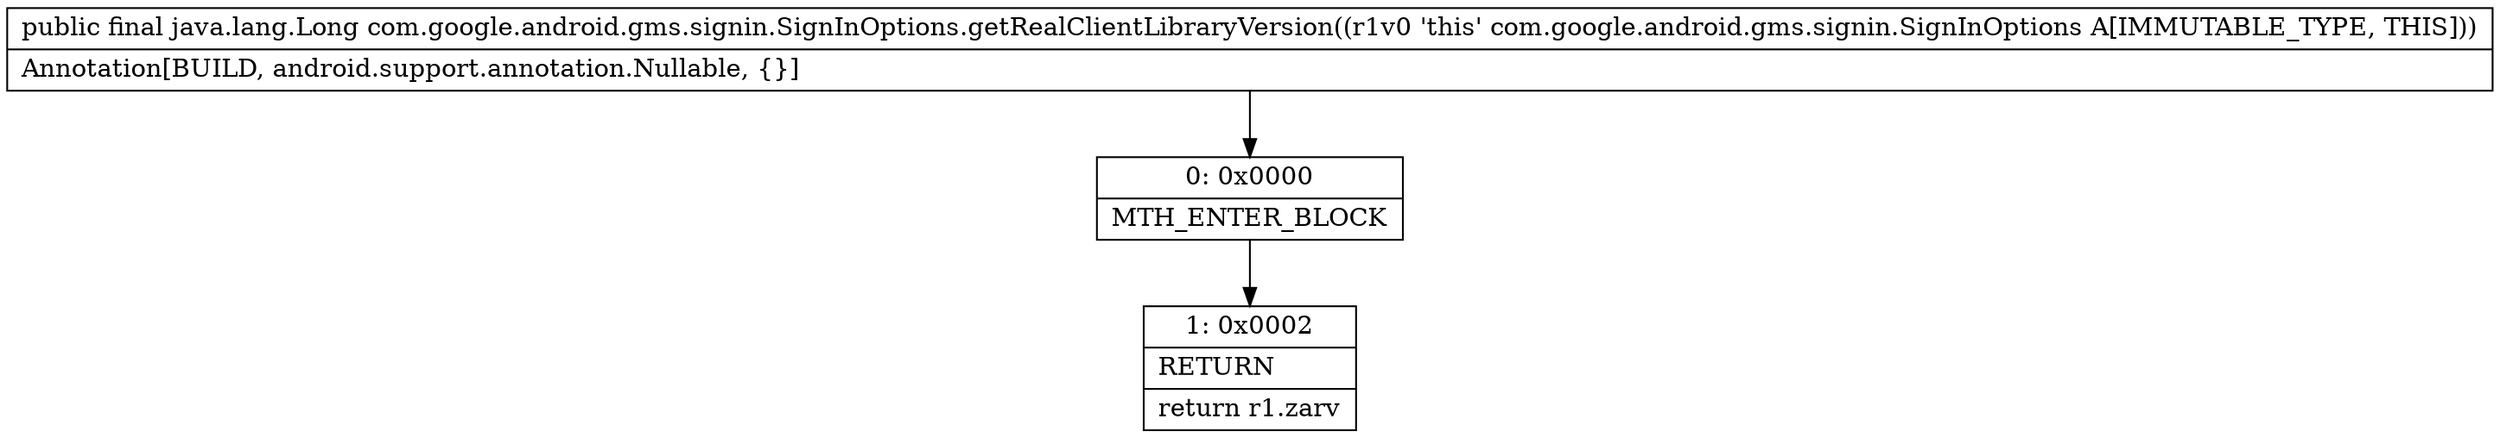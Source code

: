 digraph "CFG forcom.google.android.gms.signin.SignInOptions.getRealClientLibraryVersion()Ljava\/lang\/Long;" {
Node_0 [shape=record,label="{0\:\ 0x0000|MTH_ENTER_BLOCK\l}"];
Node_1 [shape=record,label="{1\:\ 0x0002|RETURN\l|return r1.zarv\l}"];
MethodNode[shape=record,label="{public final java.lang.Long com.google.android.gms.signin.SignInOptions.getRealClientLibraryVersion((r1v0 'this' com.google.android.gms.signin.SignInOptions A[IMMUTABLE_TYPE, THIS]))  | Annotation[BUILD, android.support.annotation.Nullable, \{\}]\l}"];
MethodNode -> Node_0;
Node_0 -> Node_1;
}

